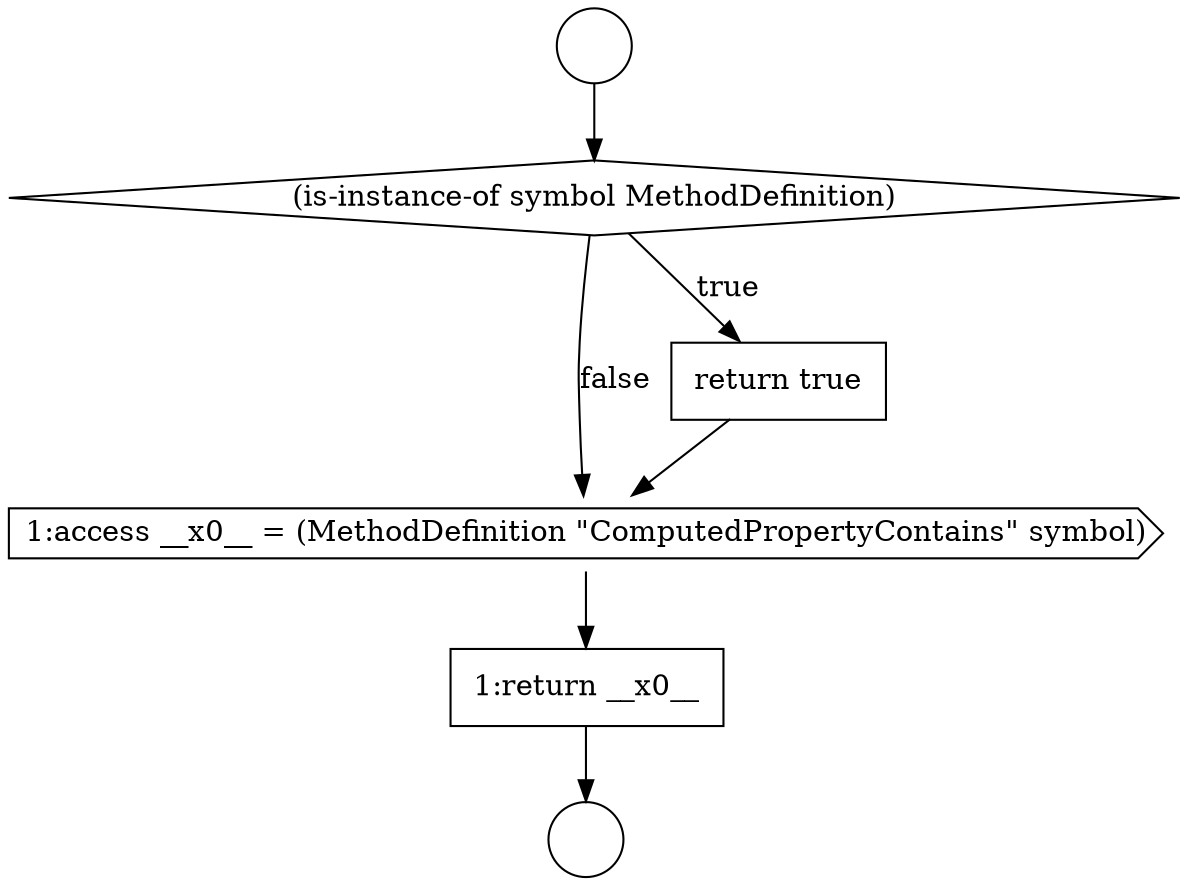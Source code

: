digraph {
  node3357 [shape=circle label=" " color="black" fillcolor="white" style=filled]
  node3361 [shape=cds, label=<<font color="black">1:access __x0__ = (MethodDefinition &quot;ComputedPropertyContains&quot; symbol)</font>> color="black" fillcolor="white" style=filled]
  node3358 [shape=circle label=" " color="black" fillcolor="white" style=filled]
  node3359 [shape=diamond, label=<<font color="black">(is-instance-of symbol MethodDefinition)</font>> color="black" fillcolor="white" style=filled]
  node3362 [shape=none, margin=0, label=<<font color="black">
    <table border="0" cellborder="1" cellspacing="0" cellpadding="10">
      <tr><td align="left">1:return __x0__</td></tr>
    </table>
  </font>> color="black" fillcolor="white" style=filled]
  node3360 [shape=none, margin=0, label=<<font color="black">
    <table border="0" cellborder="1" cellspacing="0" cellpadding="10">
      <tr><td align="left">return true</td></tr>
    </table>
  </font>> color="black" fillcolor="white" style=filled]
  node3357 -> node3359 [ color="black"]
  node3362 -> node3358 [ color="black"]
  node3359 -> node3360 [label=<<font color="black">true</font>> color="black"]
  node3359 -> node3361 [label=<<font color="black">false</font>> color="black"]
  node3360 -> node3361 [ color="black"]
  node3361 -> node3362 [ color="black"]
}

